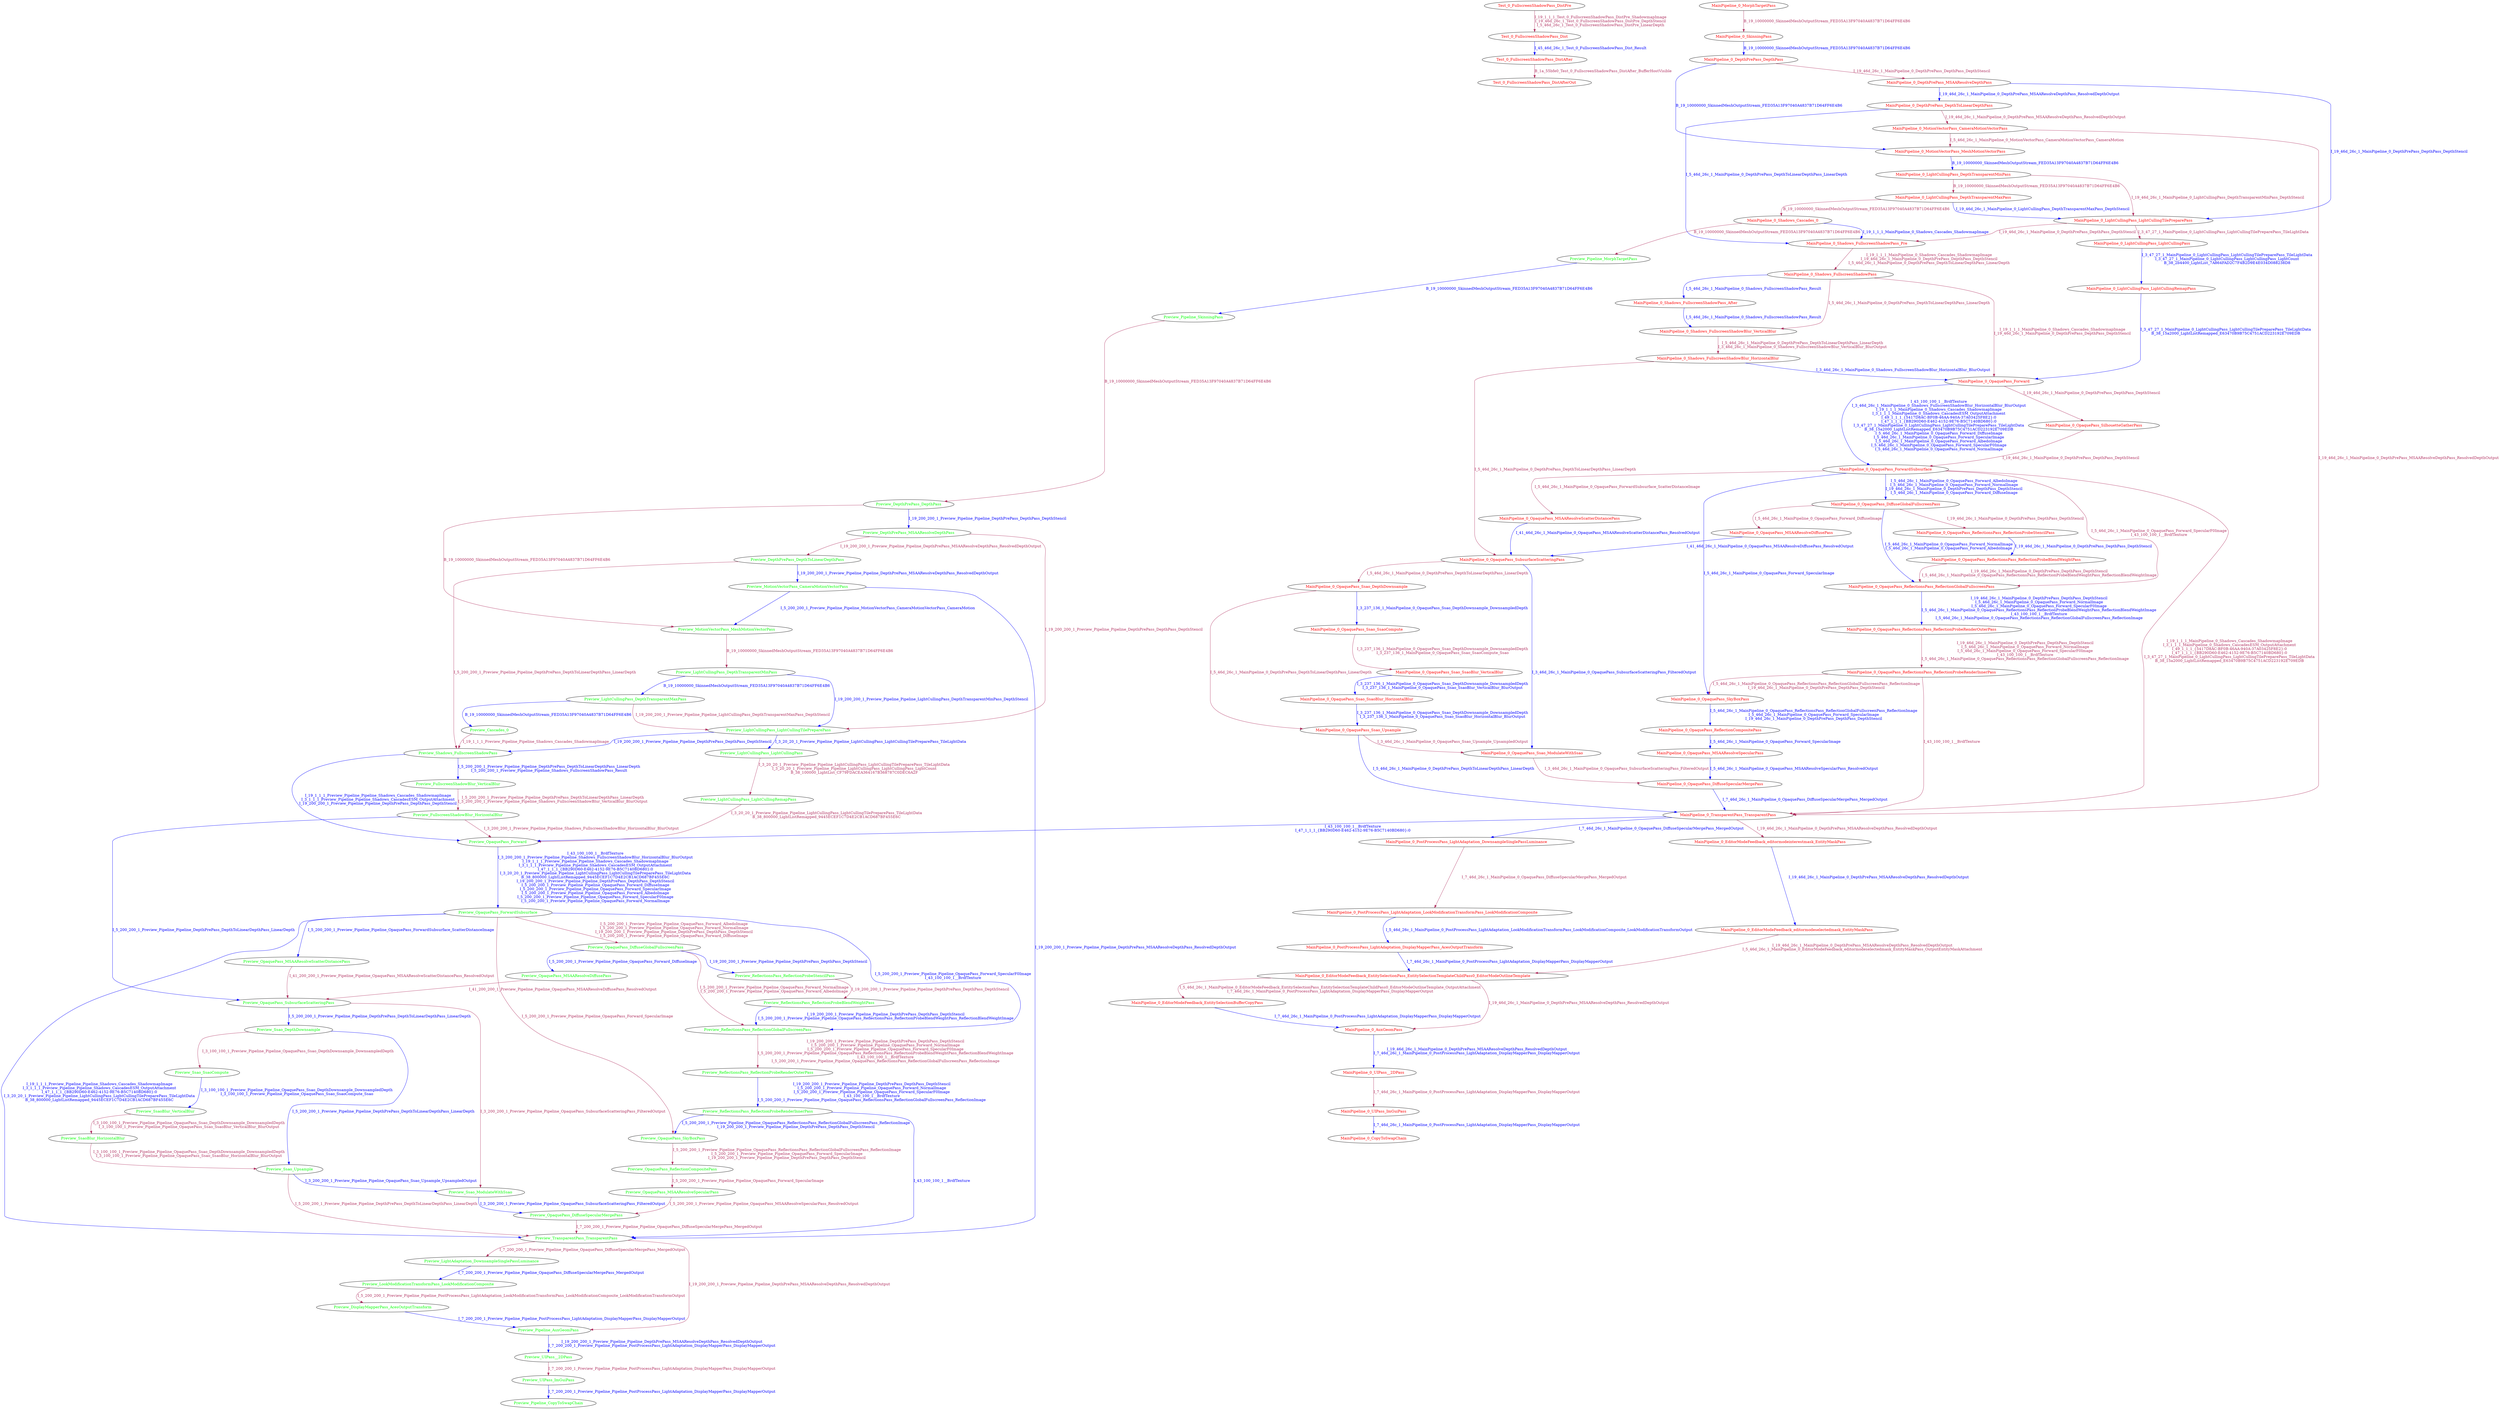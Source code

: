 digraph { Test_0_FullscreenShadowPass_DistAfterOut [fontcolor=red]
 Test_0_FullscreenShadowPass_DistAfter [fontcolor=red]
 Test_0_FullscreenShadowPass_Dist [fontcolor=red]
 Test_0_FullscreenShadowPass_DistPre [fontcolor=red]
 Preview_Pipeline_CopyToSwapChain [fontcolor=green]
 Preview_UIPass_ImGuiPass [fontcolor=green]
 Preview_UIPass__2DPass [fontcolor=green]
 Preview_Pipeline_AuxGeomPass [fontcolor=green]
 Preview_DisplayMapperPass_AcesOutputTransform [fontcolor=green]
 Preview_LookModificationTransformPass_LookModificationComposite [fontcolor=green]
 Preview_LightAdaptation_DownsampleSinglePassLuminance [fontcolor=green]
 Preview_TransparentPass_TransparentPass [fontcolor=green]
 Preview_OpaquePass_DiffuseSpecularMergePass [fontcolor=green]
 Preview_Ssao_ModulateWithSsao [fontcolor=green]
 Preview_Ssao_Upsample [fontcolor=green]
 Preview_SsaoBlur_HorizontalBlur [fontcolor=green]
 Preview_SsaoBlur_VerticalBlur [fontcolor=green]
 Preview_Ssao_SsaoCompute [fontcolor=green]
 Preview_Ssao_DepthDownsample [fontcolor=green]
 Preview_OpaquePass_SubsurfaceScatteringPass [fontcolor=green]
 Preview_OpaquePass_MSAAResolveScatterDistancePass [fontcolor=green]
 Preview_OpaquePass_MSAAResolveSpecularPass [fontcolor=green]
 Preview_OpaquePass_MSAAResolveDiffusePass [fontcolor=green]
 Preview_OpaquePass_ReflectionCompositePass [fontcolor=green]
 Preview_OpaquePass_SkyBoxPass [fontcolor=green]
 Preview_ReflectionsPass_ReflectionProbeRenderInnerPass [fontcolor=green]
 Preview_ReflectionsPass_ReflectionProbeRenderOuterPass [fontcolor=green]
 Preview_ReflectionsPass_ReflectionGlobalFullscreenPass [fontcolor=green]
 Preview_ReflectionsPass_ReflectionProbeBlendWeightPass [fontcolor=green]
 Preview_ReflectionsPass_ReflectionProbeStencilPass [fontcolor=green]
 Preview_OpaquePass_DiffuseGlobalFullscreenPass [fontcolor=green]
 Preview_OpaquePass_ForwardSubsurface [fontcolor=green]
 Preview_OpaquePass_Forward [fontcolor=green]
 Preview_FullscreenShadowBlur_HorizontalBlur [fontcolor=green]
 Preview_FullscreenShadowBlur_VerticalBlur [fontcolor=green]
 Preview_Shadows_FullscreenShadowPass [fontcolor=green]
 Preview_Cascades_0 [fontcolor=green]
 Preview_LightCullingPass_LightCullingRemapPass [fontcolor=green]
 Preview_LightCullingPass_LightCullingPass [fontcolor=green]
 Preview_LightCullingPass_LightCullingTilePreparePass [fontcolor=green]
 Preview_LightCullingPass_DepthTransparentMaxPass [fontcolor=green]
 Preview_LightCullingPass_DepthTransparentMinPass [fontcolor=green]
 Preview_MotionVectorPass_MeshMotionVectorPass [fontcolor=green]
 Preview_MotionVectorPass_CameraMotionVectorPass [fontcolor=green]
 Preview_DepthPrePass_DepthToLinearDepthPass [fontcolor=green]
 Preview_DepthPrePass_MSAAResolveDepthPass [fontcolor=green]
 Preview_DepthPrePass_DepthPass [fontcolor=green]
 Preview_Pipeline_SkinningPass [fontcolor=green]
 Preview_Pipeline_MorphTargetPass [fontcolor=green]
 MainPipeline_0_CopyToSwapChain [fontcolor=red]
 MainPipeline_0_UIPass_ImGuiPass [fontcolor=red]
 MainPipeline_0_UIPass__2DPass [fontcolor=red]
 MainPipeline_0_AuxGeomPass [fontcolor=red]
 MainPipeline_0_EditorModeFeedback_EntitySelectionBufferCopyPass [fontcolor=red]
 MainPipeline_0_EditorModeFeedback_EntitySelectionPass_EntitySelectionTemplateChildPass0_EditorModeOutlineTemplate [fontcolor=red]
 MainPipeline_0_EditorModeFeedback_editormodeselectedmask_EntityMaskPass [fontcolor=red]
 MainPipeline_0_EditorModeFeedback_editormodeinterestmask_EntityMaskPass [fontcolor=red]
 MainPipeline_0_PostProcessPass_LightAdaptation_DisplayMapperPass_AcesOutputTransform [fontcolor=red]
 MainPipeline_0_PostProcessPass_LightAdaptation_LookModificationTransformPass_LookModificationComposite [fontcolor=red]
 MainPipeline_0_PostProcessPass_LightAdaptation_DownsampleSinglePassLuminance [fontcolor=red]
 MainPipeline_0_TransparentPass_TransparentPass [fontcolor=red]
 MainPipeline_0_OpaquePass_DiffuseSpecularMergePass [fontcolor=red]
 MainPipeline_0_OpaquePass_Ssao_ModulateWithSsao [fontcolor=red]
 MainPipeline_0_OpaquePass_Ssao_Upsample [fontcolor=red]
 MainPipeline_0_OpaquePass_Ssao_SsaoBlur_HorizontalBlur [fontcolor=red]
 MainPipeline_0_OpaquePass_Ssao_SsaoBlur_VerticalBlur [fontcolor=red]
 MainPipeline_0_OpaquePass_Ssao_SsaoCompute [fontcolor=red]
 MainPipeline_0_OpaquePass_Ssao_DepthDownsample [fontcolor=red]
 MainPipeline_0_OpaquePass_SubsurfaceScatteringPass [fontcolor=red]
 MainPipeline_0_OpaquePass_MSAAResolveScatterDistancePass [fontcolor=red]
 MainPipeline_0_OpaquePass_MSAAResolveSpecularPass [fontcolor=red]
 MainPipeline_0_OpaquePass_MSAAResolveDiffusePass [fontcolor=red]
 MainPipeline_0_OpaquePass_ReflectionCompositePass [fontcolor=red]
 MainPipeline_0_OpaquePass_SkyBoxPass [fontcolor=red]
 MainPipeline_0_OpaquePass_ReflectionsPass_ReflectionProbeRenderInnerPass [fontcolor=red]
 MainPipeline_0_OpaquePass_ReflectionsPass_ReflectionProbeRenderOuterPass [fontcolor=red]
 MainPipeline_0_OpaquePass_ReflectionsPass_ReflectionGlobalFullscreenPass [fontcolor=red]
 MainPipeline_0_OpaquePass_ReflectionsPass_ReflectionProbeBlendWeightPass [fontcolor=red]
 MainPipeline_0_OpaquePass_ReflectionsPass_ReflectionProbeStencilPass [fontcolor=red]
 MainPipeline_0_OpaquePass_DiffuseGlobalFullscreenPass [fontcolor=red]
 MainPipeline_0_OpaquePass_ForwardSubsurface [fontcolor=red]
 MainPipeline_0_OpaquePass_SilhouetteGatherPass [fontcolor=red]
 MainPipeline_0_OpaquePass_Forward [fontcolor=red]
 MainPipeline_0_Shadows_FullscreenShadowBlur_HorizontalBlur [fontcolor=red]
 MainPipeline_0_Shadows_FullscreenShadowBlur_VerticalBlur [fontcolor=red]
 MainPipeline_0_Shadows_FullscreenShadowPass_After [fontcolor=red]
 MainPipeline_0_Shadows_FullscreenShadowPass [fontcolor=red]
 MainPipeline_0_Shadows_FullscreenShadowPass_Pre [fontcolor=red]
 MainPipeline_0_Shadows_Cascades_0 [fontcolor=red]
 MainPipeline_0_LightCullingPass_LightCullingRemapPass [fontcolor=red]
 MainPipeline_0_LightCullingPass_LightCullingPass [fontcolor=red]
 MainPipeline_0_LightCullingPass_LightCullingTilePreparePass [fontcolor=red]
 MainPipeline_0_LightCullingPass_DepthTransparentMaxPass [fontcolor=red]
 MainPipeline_0_LightCullingPass_DepthTransparentMinPass [fontcolor=red]
 MainPipeline_0_MotionVectorPass_MeshMotionVectorPass [fontcolor=red]
 MainPipeline_0_MotionVectorPass_CameraMotionVectorPass [fontcolor=red]
 MainPipeline_0_DepthPrePass_DepthToLinearDepthPass [fontcolor=red]
 MainPipeline_0_DepthPrePass_MSAAResolveDepthPass [fontcolor=red]
 MainPipeline_0_DepthPrePass_DepthPass [fontcolor=red]
 MainPipeline_0_SkinningPass [fontcolor=red]
 MainPipeline_0_MorphTargetPass [fontcolor=red]
 MainPipeline_0_MorphTargetPass -> MainPipeline_0_SkinningPass  [label="B_19_10000000_SkinnedMeshOutputStream_FED35A13F97040A4837B71D64FF6E4B6"] [color=maroon] [fontcolor=maroon]
 MainPipeline_0_SkinningPass -> MainPipeline_0_DepthPrePass_DepthPass  [label="B_19_10000000_SkinnedMeshOutputStream_FED35A13F97040A4837B71D64FF6E4B6"] [color=blue] [fontcolor=blue]
 MainPipeline_0_DepthPrePass_DepthPass -> MainPipeline_0_DepthPrePass_MSAAResolveDepthPass  [label="I_19_46d_26c_1_MainPipeline_0_DepthPrePass_DepthPass_DepthStencil"] [color=maroon] [fontcolor=maroon]
 MainPipeline_0_DepthPrePass_MSAAResolveDepthPass -> MainPipeline_0_DepthPrePass_DepthToLinearDepthPass  [label="I_19_46d_26c_1_MainPipeline_0_DepthPrePass_MSAAResolveDepthPass_ResolvedDepthOutput"] [color=blue] [fontcolor=blue]
 MainPipeline_0_DepthPrePass_DepthToLinearDepthPass -> MainPipeline_0_MotionVectorPass_CameraMotionVectorPass  [label="I_19_46d_26c_1_MainPipeline_0_DepthPrePass_MSAAResolveDepthPass_ResolvedDepthOutput"] [color=maroon] [fontcolor=maroon]
 MainPipeline_0_DepthPrePass_DepthPass -> MainPipeline_0_MotionVectorPass_MeshMotionVectorPass  [label="B_19_10000000_SkinnedMeshOutputStream_FED35A13F97040A4837B71D64FF6E4B6"] [color=blue] [fontcolor=blue]
 MainPipeline_0_MotionVectorPass_CameraMotionVectorPass -> MainPipeline_0_MotionVectorPass_MeshMotionVectorPass  [label="I_5_46d_26c_1_MainPipeline_0_MotionVectorPass_CameraMotionVectorPass_CameraMotion"] [color=maroon] [fontcolor=maroon]
 MainPipeline_0_MotionVectorPass_MeshMotionVectorPass -> MainPipeline_0_LightCullingPass_DepthTransparentMinPass  [label="B_19_10000000_SkinnedMeshOutputStream_FED35A13F97040A4837B71D64FF6E4B6"] [color=blue] [fontcolor=blue]
 MainPipeline_0_LightCullingPass_DepthTransparentMinPass -> MainPipeline_0_LightCullingPass_DepthTransparentMaxPass  [label="B_19_10000000_SkinnedMeshOutputStream_FED35A13F97040A4837B71D64FF6E4B6"] [color=maroon] [fontcolor=maroon]
 MainPipeline_0_DepthPrePass_MSAAResolveDepthPass -> MainPipeline_0_LightCullingPass_LightCullingTilePreparePass  [label="I_19_46d_26c_1_MainPipeline_0_DepthPrePass_DepthPass_DepthStencil"] [color=blue] [fontcolor=blue]
 MainPipeline_0_LightCullingPass_DepthTransparentMinPass -> MainPipeline_0_LightCullingPass_LightCullingTilePreparePass  [label="I_19_46d_26c_1_MainPipeline_0_LightCullingPass_DepthTransparentMinPass_DepthStencil"] [color=maroon] [fontcolor=maroon]
 MainPipeline_0_LightCullingPass_DepthTransparentMaxPass -> MainPipeline_0_LightCullingPass_LightCullingTilePreparePass  [label="I_19_46d_26c_1_MainPipeline_0_LightCullingPass_DepthTransparentMaxPass_DepthStencil"] [color=blue] [fontcolor=blue]
 MainPipeline_0_LightCullingPass_LightCullingTilePreparePass -> MainPipeline_0_LightCullingPass_LightCullingPass  [label="I_3_47_27_1_MainPipeline_0_LightCullingPass_LightCullingTilePreparePass_TileLightData"] [color=maroon] [fontcolor=maroon]
 MainPipeline_0_LightCullingPass_LightCullingPass -> MainPipeline_0_LightCullingPass_LightCullingRemapPass  [label="I_3_47_27_1_MainPipeline_0_LightCullingPass_LightCullingTilePreparePass_TileLightData\nI_3_47_27_1_MainPipeline_0_LightCullingPass_LightCullingPass_LightCount\nB_38_2b4400_LightList_7A864FAD2C7F4B2D9E4E034D088238D8"] [color=blue] [fontcolor=blue]
 MainPipeline_0_LightCullingPass_DepthTransparentMaxPass -> MainPipeline_0_Shadows_Cascades_0  [label="B_19_10000000_SkinnedMeshOutputStream_FED35A13F97040A4837B71D64FF6E4B6"] [color=maroon] [fontcolor=maroon]
 MainPipeline_0_Shadows_Cascades_0 -> MainPipeline_0_Shadows_FullscreenShadowPass_Pre  [label="I_19_1_1_1_MainPipeline_0_Shadows_Cascades_ShadowmapImage"] [color=blue] [fontcolor=blue]
 MainPipeline_0_LightCullingPass_LightCullingTilePreparePass -> MainPipeline_0_Shadows_FullscreenShadowPass_Pre  [label="I_19_46d_26c_1_MainPipeline_0_DepthPrePass_DepthPass_DepthStencil"] [color=maroon] [fontcolor=maroon]
 MainPipeline_0_DepthPrePass_DepthToLinearDepthPass -> MainPipeline_0_Shadows_FullscreenShadowPass_Pre  [label="I_5_46d_26c_1_MainPipeline_0_DepthPrePass_DepthToLinearDepthPass_LinearDepth"] [color=blue] [fontcolor=blue]
 MainPipeline_0_Shadows_FullscreenShadowPass_Pre -> MainPipeline_0_Shadows_FullscreenShadowPass  [label="I_19_1_1_1_MainPipeline_0_Shadows_Cascades_ShadowmapImage\nI_19_46d_26c_1_MainPipeline_0_DepthPrePass_DepthPass_DepthStencil\nI_5_46d_26c_1_MainPipeline_0_DepthPrePass_DepthToLinearDepthPass_LinearDepth"] [color=maroon] [fontcolor=maroon]
 MainPipeline_0_Shadows_FullscreenShadowPass -> MainPipeline_0_Shadows_FullscreenShadowPass_After  [label="I_5_46d_26c_1_MainPipeline_0_Shadows_FullscreenShadowPass_Result"] [color=blue] [fontcolor=blue]
 MainPipeline_0_Shadows_FullscreenShadowPass -> MainPipeline_0_Shadows_FullscreenShadowBlur_VerticalBlur  [label="I_5_46d_26c_1_MainPipeline_0_DepthPrePass_DepthToLinearDepthPass_LinearDepth"] [color=maroon] [fontcolor=maroon]
 MainPipeline_0_Shadows_FullscreenShadowPass_After -> MainPipeline_0_Shadows_FullscreenShadowBlur_VerticalBlur  [label="I_5_46d_26c_1_MainPipeline_0_Shadows_FullscreenShadowPass_Result"] [color=blue] [fontcolor=blue]
 MainPipeline_0_Shadows_FullscreenShadowBlur_VerticalBlur -> MainPipeline_0_Shadows_FullscreenShadowBlur_HorizontalBlur  [label="I_5_46d_26c_1_MainPipeline_0_DepthPrePass_DepthToLinearDepthPass_LinearDepth\nI_3_46d_26c_1_MainPipeline_0_Shadows_FullscreenShadowBlur_VerticalBlur_BlurOutput"] [color=maroon] [fontcolor=maroon]
 MainPipeline_0_Shadows_FullscreenShadowBlur_HorizontalBlur -> MainPipeline_0_OpaquePass_Forward  [label="I_3_46d_26c_1_MainPipeline_0_Shadows_FullscreenShadowBlur_HorizontalBlur_BlurOutput"] [color=blue] [fontcolor=blue]
 MainPipeline_0_Shadows_FullscreenShadowPass -> MainPipeline_0_OpaquePass_Forward  [label="I_19_1_1_1_MainPipeline_0_Shadows_Cascades_ShadowmapImage\nI_19_46d_26c_1_MainPipeline_0_DepthPrePass_DepthPass_DepthStencil"] [color=maroon] [fontcolor=maroon]
 MainPipeline_0_LightCullingPass_LightCullingRemapPass -> MainPipeline_0_OpaquePass_Forward  [label="I_3_47_27_1_MainPipeline_0_LightCullingPass_LightCullingTilePreparePass_TileLightData\nB_38_15a2000_LightListRemapped_E63470B9B75C4751ACD223192E709EDB"] [color=blue] [fontcolor=blue]
 MainPipeline_0_OpaquePass_Forward -> MainPipeline_0_OpaquePass_SilhouetteGatherPass  [label="I_19_46d_26c_1_MainPipeline_0_DepthPrePass_DepthPass_DepthStencil"] [color=maroon] [fontcolor=maroon]
 MainPipeline_0_OpaquePass_Forward -> MainPipeline_0_OpaquePass_ForwardSubsurface  [label="I_43_100_100_1__BrdfTexture\nI_3_46d_26c_1_MainPipeline_0_Shadows_FullscreenShadowBlur_HorizontalBlur_BlurOutput\nI_19_1_1_1_MainPipeline_0_Shadows_Cascades_ShadowmapImage\nI_3_1_1_1_MainPipeline_0_Shadows_CascadesESM_OutputAttachment\nI_49_1_1_1_{5417D8AC-BF0B-46AA-940A-37A03425F8E2}:0\nI_47_1_1_1_{BB290D60-E462-4152-9E76-B5C7140BD680}:0\nI_3_47_27_1_MainPipeline_0_LightCullingPass_LightCullingTilePreparePass_TileLightData\nB_38_15a2000_LightListRemapped_E63470B9B75C4751ACD223192E709EDB\nI_5_46d_26c_1_MainPipeline_0_OpaquePass_Forward_DiffuseImage\nI_5_46d_26c_1_MainPipeline_0_OpaquePass_Forward_SpecularImage\nI_5_46d_26c_1_MainPipeline_0_OpaquePass_Forward_AlbedoImage\nI_5_46d_26c_1_MainPipeline_0_OpaquePass_Forward_SpecularF0Image\nI_5_46d_26c_1_MainPipeline_0_OpaquePass_Forward_NormalImage"] [color=blue] [fontcolor=blue]
 MainPipeline_0_OpaquePass_SilhouetteGatherPass -> MainPipeline_0_OpaquePass_ForwardSubsurface  [label="I_19_46d_26c_1_MainPipeline_0_DepthPrePass_DepthPass_DepthStencil"] [color=maroon] [fontcolor=maroon]
 MainPipeline_0_OpaquePass_ForwardSubsurface -> MainPipeline_0_OpaquePass_DiffuseGlobalFullscreenPass  [label="I_5_46d_26c_1_MainPipeline_0_OpaquePass_Forward_AlbedoImage\nI_5_46d_26c_1_MainPipeline_0_OpaquePass_Forward_NormalImage\nI_19_46d_26c_1_MainPipeline_0_DepthPrePass_DepthPass_DepthStencil\nI_5_46d_26c_1_MainPipeline_0_OpaquePass_Forward_DiffuseImage"] [color=blue] [fontcolor=blue]
 MainPipeline_0_OpaquePass_DiffuseGlobalFullscreenPass -> MainPipeline_0_OpaquePass_ReflectionsPass_ReflectionProbeStencilPass  [label="I_19_46d_26c_1_MainPipeline_0_DepthPrePass_DepthPass_DepthStencil"] [color=maroon] [fontcolor=maroon]
 MainPipeline_0_OpaquePass_ReflectionsPass_ReflectionProbeStencilPass -> MainPipeline_0_OpaquePass_ReflectionsPass_ReflectionProbeBlendWeightPass  [label="I_19_46d_26c_1_MainPipeline_0_DepthPrePass_DepthPass_DepthStencil"] [color=blue] [fontcolor=blue]
 MainPipeline_0_OpaquePass_ReflectionsPass_ReflectionProbeBlendWeightPass -> MainPipeline_0_OpaquePass_ReflectionsPass_ReflectionGlobalFullscreenPass  [label="I_19_46d_26c_1_MainPipeline_0_DepthPrePass_DepthPass_DepthStencil\nI_5_46d_26c_1_MainPipeline_0_OpaquePass_ReflectionsPass_ReflectionProbeBlendWeightPass_ReflectionBlendWeightImage"] [color=maroon] [fontcolor=maroon]
 MainPipeline_0_OpaquePass_DiffuseGlobalFullscreenPass -> MainPipeline_0_OpaquePass_ReflectionsPass_ReflectionGlobalFullscreenPass  [label="I_5_46d_26c_1_MainPipeline_0_OpaquePass_Forward_NormalImage\nI_5_46d_26c_1_MainPipeline_0_OpaquePass_Forward_AlbedoImage"] [color=blue] [fontcolor=blue]
 MainPipeline_0_OpaquePass_ForwardSubsurface -> MainPipeline_0_OpaquePass_ReflectionsPass_ReflectionGlobalFullscreenPass  [label="I_5_46d_26c_1_MainPipeline_0_OpaquePass_Forward_SpecularF0Image\nI_43_100_100_1__BrdfTexture"] [color=maroon] [fontcolor=maroon]
 MainPipeline_0_OpaquePass_ReflectionsPass_ReflectionGlobalFullscreenPass -> MainPipeline_0_OpaquePass_ReflectionsPass_ReflectionProbeRenderOuterPass  [label="I_19_46d_26c_1_MainPipeline_0_DepthPrePass_DepthPass_DepthStencil\nI_5_46d_26c_1_MainPipeline_0_OpaquePass_Forward_NormalImage\nI_5_46d_26c_1_MainPipeline_0_OpaquePass_Forward_SpecularF0Image\nI_5_46d_26c_1_MainPipeline_0_OpaquePass_ReflectionsPass_ReflectionProbeBlendWeightPass_ReflectionBlendWeightImage\nI_43_100_100_1__BrdfTexture\nI_5_46d_26c_1_MainPipeline_0_OpaquePass_ReflectionsPass_ReflectionGlobalFullscreenPass_ReflectionImage"] [color=blue] [fontcolor=blue]
 MainPipeline_0_OpaquePass_ReflectionsPass_ReflectionProbeRenderOuterPass -> MainPipeline_0_OpaquePass_ReflectionsPass_ReflectionProbeRenderInnerPass  [label="I_19_46d_26c_1_MainPipeline_0_DepthPrePass_DepthPass_DepthStencil\nI_5_46d_26c_1_MainPipeline_0_OpaquePass_Forward_NormalImage\nI_5_46d_26c_1_MainPipeline_0_OpaquePass_Forward_SpecularF0Image\nI_43_100_100_1__BrdfTexture\nI_5_46d_26c_1_MainPipeline_0_OpaquePass_ReflectionsPass_ReflectionGlobalFullscreenPass_ReflectionImage"] [color=maroon] [fontcolor=maroon]
 MainPipeline_0_OpaquePass_ForwardSubsurface -> MainPipeline_0_OpaquePass_SkyBoxPass  [label="I_5_46d_26c_1_MainPipeline_0_OpaquePass_Forward_SpecularImage"] [color=blue] [fontcolor=blue]
 MainPipeline_0_OpaquePass_ReflectionsPass_ReflectionProbeRenderInnerPass -> MainPipeline_0_OpaquePass_SkyBoxPass  [label="I_5_46d_26c_1_MainPipeline_0_OpaquePass_ReflectionsPass_ReflectionGlobalFullscreenPass_ReflectionImage\nI_19_46d_26c_1_MainPipeline_0_DepthPrePass_DepthPass_DepthStencil"] [color=maroon] [fontcolor=maroon]
 MainPipeline_0_OpaquePass_SkyBoxPass -> MainPipeline_0_OpaquePass_ReflectionCompositePass  [label="I_5_46d_26c_1_MainPipeline_0_OpaquePass_ReflectionsPass_ReflectionGlobalFullscreenPass_ReflectionImage\nI_5_46d_26c_1_MainPipeline_0_OpaquePass_Forward_SpecularImage\nI_19_46d_26c_1_MainPipeline_0_DepthPrePass_DepthPass_DepthStencil"] [color=blue] [fontcolor=blue]
 MainPipeline_0_OpaquePass_DiffuseGlobalFullscreenPass -> MainPipeline_0_OpaquePass_MSAAResolveDiffusePass  [label="I_5_46d_26c_1_MainPipeline_0_OpaquePass_Forward_DiffuseImage"] [color=maroon] [fontcolor=maroon]
 MainPipeline_0_OpaquePass_ReflectionCompositePass -> MainPipeline_0_OpaquePass_MSAAResolveSpecularPass  [label="I_5_46d_26c_1_MainPipeline_0_OpaquePass_Forward_SpecularImage"] [color=blue] [fontcolor=blue]
 MainPipeline_0_OpaquePass_ForwardSubsurface -> MainPipeline_0_OpaquePass_MSAAResolveScatterDistancePass  [label="I_5_46d_26c_1_MainPipeline_0_OpaquePass_ForwardSubsurface_ScatterDistanceImage"] [color=maroon] [fontcolor=maroon]
 MainPipeline_0_OpaquePass_MSAAResolveDiffusePass -> MainPipeline_0_OpaquePass_SubsurfaceScatteringPass  [label="I_41_46d_26c_1_MainPipeline_0_OpaquePass_MSAAResolveDiffusePass_ResolvedOutput"] [color=blue] [fontcolor=blue]
 MainPipeline_0_Shadows_FullscreenShadowBlur_HorizontalBlur -> MainPipeline_0_OpaquePass_SubsurfaceScatteringPass  [label="I_5_46d_26c_1_MainPipeline_0_DepthPrePass_DepthToLinearDepthPass_LinearDepth"] [color=maroon] [fontcolor=maroon]
 MainPipeline_0_OpaquePass_MSAAResolveScatterDistancePass -> MainPipeline_0_OpaquePass_SubsurfaceScatteringPass  [label="I_41_46d_26c_1_MainPipeline_0_OpaquePass_MSAAResolveScatterDistancePass_ResolvedOutput"] [color=blue] [fontcolor=blue]
 MainPipeline_0_OpaquePass_SubsurfaceScatteringPass -> MainPipeline_0_OpaquePass_Ssao_DepthDownsample  [label="I_5_46d_26c_1_MainPipeline_0_DepthPrePass_DepthToLinearDepthPass_LinearDepth"] [color=maroon] [fontcolor=maroon]
 MainPipeline_0_OpaquePass_Ssao_DepthDownsample -> MainPipeline_0_OpaquePass_Ssao_SsaoCompute  [label="I_3_237_136_1_MainPipeline_0_OpaquePass_Ssao_DepthDownsample_DownsampledDepth"] [color=blue] [fontcolor=blue]
 MainPipeline_0_OpaquePass_Ssao_SsaoCompute -> MainPipeline_0_OpaquePass_Ssao_SsaoBlur_VerticalBlur  [label="I_3_237_136_1_MainPipeline_0_OpaquePass_Ssao_DepthDownsample_DownsampledDepth\nI_3_237_136_1_MainPipeline_0_OpaquePass_Ssao_SsaoCompute_Ssao"] [color=maroon] [fontcolor=maroon]
 MainPipeline_0_OpaquePass_Ssao_SsaoBlur_VerticalBlur -> MainPipeline_0_OpaquePass_Ssao_SsaoBlur_HorizontalBlur  [label="I_3_237_136_1_MainPipeline_0_OpaquePass_Ssao_DepthDownsample_DownsampledDepth\nI_3_237_136_1_MainPipeline_0_OpaquePass_Ssao_SsaoBlur_VerticalBlur_BlurOutput"] [color=blue] [fontcolor=blue]
 MainPipeline_0_OpaquePass_Ssao_DepthDownsample -> MainPipeline_0_OpaquePass_Ssao_Upsample  [label="I_5_46d_26c_1_MainPipeline_0_DepthPrePass_DepthToLinearDepthPass_LinearDepth"] [color=maroon] [fontcolor=maroon]
 MainPipeline_0_OpaquePass_Ssao_SsaoBlur_HorizontalBlur -> MainPipeline_0_OpaquePass_Ssao_Upsample  [label="I_3_237_136_1_MainPipeline_0_OpaquePass_Ssao_DepthDownsample_DownsampledDepth\nI_3_237_136_1_MainPipeline_0_OpaquePass_Ssao_SsaoBlur_HorizontalBlur_BlurOutput"] [color=blue] [fontcolor=blue]
 MainPipeline_0_OpaquePass_Ssao_Upsample -> MainPipeline_0_OpaquePass_Ssao_ModulateWithSsao  [label="I_3_46d_26c_1_MainPipeline_0_OpaquePass_Ssao_Upsample_UpsampledOutput"] [color=maroon] [fontcolor=maroon]
 MainPipeline_0_OpaquePass_SubsurfaceScatteringPass -> MainPipeline_0_OpaquePass_Ssao_ModulateWithSsao  [label="I_3_46d_26c_1_MainPipeline_0_OpaquePass_SubsurfaceScatteringPass_FilteredOutput"] [color=blue] [fontcolor=blue]
 MainPipeline_0_OpaquePass_Ssao_ModulateWithSsao -> MainPipeline_0_OpaquePass_DiffuseSpecularMergePass  [label="I_3_46d_26c_1_MainPipeline_0_OpaquePass_SubsurfaceScatteringPass_FilteredOutput"] [color=maroon] [fontcolor=maroon]
 MainPipeline_0_OpaquePass_MSAAResolveSpecularPass -> MainPipeline_0_OpaquePass_DiffuseSpecularMergePass  [label="I_5_46d_26c_1_MainPipeline_0_OpaquePass_MSAAResolveSpecularPass_ResolvedOutput"] [color=blue] [fontcolor=blue]
 MainPipeline_0_OpaquePass_ReflectionsPass_ReflectionProbeRenderInnerPass -> MainPipeline_0_TransparentPass_TransparentPass  [label="I_43_100_100_1__BrdfTexture"] [color=maroon] [fontcolor=maroon]
 MainPipeline_0_OpaquePass_DiffuseSpecularMergePass -> MainPipeline_0_TransparentPass_TransparentPass  [label="I_7_46d_26c_1_MainPipeline_0_OpaquePass_DiffuseSpecularMergePass_MergedOutput"] [color=blue] [fontcolor=blue]
 MainPipeline_0_OpaquePass_ForwardSubsurface -> MainPipeline_0_TransparentPass_TransparentPass  [label="I_19_1_1_1_MainPipeline_0_Shadows_Cascades_ShadowmapImage\nI_3_1_1_1_MainPipeline_0_Shadows_CascadesESM_OutputAttachment\nI_49_1_1_1_{5417D8AC-BF0B-46AA-940A-37A03425F8E2}:0\nI_47_1_1_1_{BB290D60-E462-4152-9E76-B5C7140BD680}:0\nI_3_47_27_1_MainPipeline_0_LightCullingPass_LightCullingTilePreparePass_TileLightData\nB_38_15a2000_LightListRemapped_E63470B9B75C4751ACD223192E709EDB"] [color=maroon] [fontcolor=maroon]
 MainPipeline_0_OpaquePass_Ssao_Upsample -> MainPipeline_0_TransparentPass_TransparentPass  [label="I_5_46d_26c_1_MainPipeline_0_DepthPrePass_DepthToLinearDepthPass_LinearDepth"] [color=blue] [fontcolor=blue]
 MainPipeline_0_MotionVectorPass_CameraMotionVectorPass -> MainPipeline_0_TransparentPass_TransparentPass  [label="I_19_46d_26c_1_MainPipeline_0_DepthPrePass_MSAAResolveDepthPass_ResolvedDepthOutput"] [color=maroon] [fontcolor=maroon]
 MainPipeline_0_TransparentPass_TransparentPass -> MainPipeline_0_PostProcessPass_LightAdaptation_DownsampleSinglePassLuminance  [label="I_7_46d_26c_1_MainPipeline_0_OpaquePass_DiffuseSpecularMergePass_MergedOutput"] [color=blue] [fontcolor=blue]
 MainPipeline_0_PostProcessPass_LightAdaptation_DownsampleSinglePassLuminance -> MainPipeline_0_PostProcessPass_LightAdaptation_LookModificationTransformPass_LookModificationComposite  [label="I_7_46d_26c_1_MainPipeline_0_OpaquePass_DiffuseSpecularMergePass_MergedOutput"] [color=maroon] [fontcolor=maroon]
 MainPipeline_0_PostProcessPass_LightAdaptation_LookModificationTransformPass_LookModificationComposite -> MainPipeline_0_PostProcessPass_LightAdaptation_DisplayMapperPass_AcesOutputTransform  [label="I_5_46d_26c_1_MainPipeline_0_PostProcessPass_LightAdaptation_LookModificationTransformPass_LookModificationComposite_LookModificationTransformOutput"] [color=blue] [fontcolor=blue]
 MainPipeline_0_TransparentPass_TransparentPass -> MainPipeline_0_EditorModeFeedback_editormodeinterestmask_EntityMaskPass  [label="I_19_46d_26c_1_MainPipeline_0_DepthPrePass_MSAAResolveDepthPass_ResolvedDepthOutput"] [color=maroon] [fontcolor=maroon]
 MainPipeline_0_EditorModeFeedback_editormodeinterestmask_EntityMaskPass -> MainPipeline_0_EditorModeFeedback_editormodeselectedmask_EntityMaskPass  [label="I_19_46d_26c_1_MainPipeline_0_DepthPrePass_MSAAResolveDepthPass_ResolvedDepthOutput"] [color=blue] [fontcolor=blue]
 MainPipeline_0_EditorModeFeedback_editormodeselectedmask_EntityMaskPass -> MainPipeline_0_EditorModeFeedback_EntitySelectionPass_EntitySelectionTemplateChildPass0_EditorModeOutlineTemplate  [label="I_19_46d_26c_1_MainPipeline_0_DepthPrePass_MSAAResolveDepthPass_ResolvedDepthOutput\nI_5_46d_26c_1_MainPipeline_0_EditorModeFeedback_editormodeselectedmask_EntityMaskPass_OutputEntityMaskAttachment"] [color=maroon] [fontcolor=maroon]
 MainPipeline_0_PostProcessPass_LightAdaptation_DisplayMapperPass_AcesOutputTransform -> MainPipeline_0_EditorModeFeedback_EntitySelectionPass_EntitySelectionTemplateChildPass0_EditorModeOutlineTemplate  [label="I_7_46d_26c_1_MainPipeline_0_PostProcessPass_LightAdaptation_DisplayMapperPass_DisplayMapperOutput"] [color=blue] [fontcolor=blue]
 MainPipeline_0_EditorModeFeedback_EntitySelectionPass_EntitySelectionTemplateChildPass0_EditorModeOutlineTemplate -> MainPipeline_0_EditorModeFeedback_EntitySelectionBufferCopyPass  [label="I_5_46d_26c_1_MainPipeline_0_EditorModeFeedback_EntitySelectionPass_EntitySelectionTemplateChildPass0_EditorModeOutlineTemplate_OutputAttachment\nI_7_46d_26c_1_MainPipeline_0_PostProcessPass_LightAdaptation_DisplayMapperPass_DisplayMapperOutput"] [color=maroon] [fontcolor=maroon]
 MainPipeline_0_EditorModeFeedback_EntitySelectionBufferCopyPass -> MainPipeline_0_AuxGeomPass  [label="I_7_46d_26c_1_MainPipeline_0_PostProcessPass_LightAdaptation_DisplayMapperPass_DisplayMapperOutput"] [color=blue] [fontcolor=blue]
 MainPipeline_0_EditorModeFeedback_EntitySelectionPass_EntitySelectionTemplateChildPass0_EditorModeOutlineTemplate -> MainPipeline_0_AuxGeomPass  [label="I_19_46d_26c_1_MainPipeline_0_DepthPrePass_MSAAResolveDepthPass_ResolvedDepthOutput"] [color=maroon] [fontcolor=maroon]
 MainPipeline_0_AuxGeomPass -> MainPipeline_0_UIPass__2DPass  [label="I_19_46d_26c_1_MainPipeline_0_DepthPrePass_MSAAResolveDepthPass_ResolvedDepthOutput\nI_7_46d_26c_1_MainPipeline_0_PostProcessPass_LightAdaptation_DisplayMapperPass_DisplayMapperOutput"] [color=blue] [fontcolor=blue]
 MainPipeline_0_UIPass__2DPass -> MainPipeline_0_UIPass_ImGuiPass  [label="I_7_46d_26c_1_MainPipeline_0_PostProcessPass_LightAdaptation_DisplayMapperPass_DisplayMapperOutput"] [color=maroon] [fontcolor=maroon]
 MainPipeline_0_UIPass_ImGuiPass -> MainPipeline_0_CopyToSwapChain  [label="I_7_46d_26c_1_MainPipeline_0_PostProcessPass_LightAdaptation_DisplayMapperPass_DisplayMapperOutput"] [color=blue] [fontcolor=blue]
 MainPipeline_0_Shadows_Cascades_0 -> Preview_Pipeline_MorphTargetPass  [label="B_19_10000000_SkinnedMeshOutputStream_FED35A13F97040A4837B71D64FF6E4B6"] [color=maroon] [fontcolor=maroon]
 Preview_Pipeline_MorphTargetPass -> Preview_Pipeline_SkinningPass  [label="B_19_10000000_SkinnedMeshOutputStream_FED35A13F97040A4837B71D64FF6E4B6"] [color=blue] [fontcolor=blue]
 Preview_Pipeline_SkinningPass -> Preview_DepthPrePass_DepthPass  [label="B_19_10000000_SkinnedMeshOutputStream_FED35A13F97040A4837B71D64FF6E4B6"] [color=maroon] [fontcolor=maroon]
 Preview_DepthPrePass_DepthPass -> Preview_DepthPrePass_MSAAResolveDepthPass  [label="I_19_200_200_1_Preview_Pipeline_Pipeline_DepthPrePass_DepthPass_DepthStencil"] [color=blue] [fontcolor=blue]
 Preview_DepthPrePass_MSAAResolveDepthPass -> Preview_DepthPrePass_DepthToLinearDepthPass  [label="I_19_200_200_1_Preview_Pipeline_Pipeline_DepthPrePass_MSAAResolveDepthPass_ResolvedDepthOutput"] [color=maroon] [fontcolor=maroon]
 Preview_DepthPrePass_DepthToLinearDepthPass -> Preview_MotionVectorPass_CameraMotionVectorPass  [label="I_19_200_200_1_Preview_Pipeline_Pipeline_DepthPrePass_MSAAResolveDepthPass_ResolvedDepthOutput"] [color=blue] [fontcolor=blue]
 Preview_DepthPrePass_DepthPass -> Preview_MotionVectorPass_MeshMotionVectorPass  [label="B_19_10000000_SkinnedMeshOutputStream_FED35A13F97040A4837B71D64FF6E4B6"] [color=maroon] [fontcolor=maroon]
 Preview_MotionVectorPass_CameraMotionVectorPass -> Preview_MotionVectorPass_MeshMotionVectorPass  [label="I_5_200_200_1_Preview_Pipeline_Pipeline_MotionVectorPass_CameraMotionVectorPass_CameraMotion"] [color=blue] [fontcolor=blue]
 Preview_MotionVectorPass_MeshMotionVectorPass -> Preview_LightCullingPass_DepthTransparentMinPass  [label="B_19_10000000_SkinnedMeshOutputStream_FED35A13F97040A4837B71D64FF6E4B6"] [color=maroon] [fontcolor=maroon]
 Preview_LightCullingPass_DepthTransparentMinPass -> Preview_LightCullingPass_DepthTransparentMaxPass  [label="B_19_10000000_SkinnedMeshOutputStream_FED35A13F97040A4837B71D64FF6E4B6"] [color=blue] [fontcolor=blue]
 Preview_DepthPrePass_MSAAResolveDepthPass -> Preview_LightCullingPass_LightCullingTilePreparePass  [label="I_19_200_200_1_Preview_Pipeline_Pipeline_DepthPrePass_DepthPass_DepthStencil"] [color=maroon] [fontcolor=maroon]
 Preview_LightCullingPass_DepthTransparentMinPass -> Preview_LightCullingPass_LightCullingTilePreparePass  [label="I_19_200_200_1_Preview_Pipeline_Pipeline_LightCullingPass_DepthTransparentMinPass_DepthStencil"] [color=blue] [fontcolor=blue]
 Preview_LightCullingPass_DepthTransparentMaxPass -> Preview_LightCullingPass_LightCullingTilePreparePass  [label="I_19_200_200_1_Preview_Pipeline_Pipeline_LightCullingPass_DepthTransparentMaxPass_DepthStencil"] [color=maroon] [fontcolor=maroon]
 Preview_LightCullingPass_LightCullingTilePreparePass -> Preview_LightCullingPass_LightCullingPass  [label="I_3_20_20_1_Preview_Pipeline_Pipeline_LightCullingPass_LightCullingTilePreparePass_TileLightData"] [color=blue] [fontcolor=blue]
 Preview_LightCullingPass_LightCullingPass -> Preview_LightCullingPass_LightCullingRemapPass  [label="I_3_20_20_1_Preview_Pipeline_Pipeline_LightCullingPass_LightCullingTilePreparePass_TileLightData\nI_3_20_20_1_Preview_Pipeline_Pipeline_LightCullingPass_LightCullingPass_LightCount\nB_38_100000_LightList_CF79FDACEA364167B368787C0DEC6A2F"] [color=maroon] [fontcolor=maroon]
 Preview_LightCullingPass_DepthTransparentMaxPass -> Preview_Cascades_0  [label="B_19_10000000_SkinnedMeshOutputStream_FED35A13F97040A4837B71D64FF6E4B6"] [color=blue] [fontcolor=blue]
 Preview_Cascades_0 -> Preview_Shadows_FullscreenShadowPass  [label="I_19_1_1_1_Preview_Pipeline_Pipeline_Shadows_Cascades_ShadowmapImage"] [color=maroon] [fontcolor=maroon]
 Preview_LightCullingPass_LightCullingTilePreparePass -> Preview_Shadows_FullscreenShadowPass  [label="I_19_200_200_1_Preview_Pipeline_Pipeline_DepthPrePass_DepthPass_DepthStencil"] [color=blue] [fontcolor=blue]
 Preview_DepthPrePass_DepthToLinearDepthPass -> Preview_Shadows_FullscreenShadowPass  [label="I_5_200_200_1_Preview_Pipeline_Pipeline_DepthPrePass_DepthToLinearDepthPass_LinearDepth"] [color=maroon] [fontcolor=maroon]
 Preview_Shadows_FullscreenShadowPass -> Preview_FullscreenShadowBlur_VerticalBlur  [label="I_5_200_200_1_Preview_Pipeline_Pipeline_DepthPrePass_DepthToLinearDepthPass_LinearDepth\nI_5_200_200_1_Preview_Pipeline_Pipeline_Shadows_FullscreenShadowPass_Result"] [color=blue] [fontcolor=blue]
 Preview_FullscreenShadowBlur_VerticalBlur -> Preview_FullscreenShadowBlur_HorizontalBlur  [label="I_5_200_200_1_Preview_Pipeline_Pipeline_DepthPrePass_DepthToLinearDepthPass_LinearDepth\nI_3_200_200_1_Preview_Pipeline_Pipeline_Shadows_FullscreenShadowBlur_VerticalBlur_BlurOutput"] [color=maroon] [fontcolor=maroon]
 MainPipeline_0_TransparentPass_TransparentPass -> Preview_OpaquePass_Forward  [label="I_43_100_100_1__BrdfTexture\nI_47_1_1_1_{BB290D60-E462-4152-9E76-B5C7140BD680}:0"] [color=blue] [fontcolor=blue]
 Preview_FullscreenShadowBlur_HorizontalBlur -> Preview_OpaquePass_Forward  [label="I_3_200_200_1_Preview_Pipeline_Pipeline_Shadows_FullscreenShadowBlur_HorizontalBlur_BlurOutput"] [color=maroon] [fontcolor=maroon]
 Preview_Shadows_FullscreenShadowPass -> Preview_OpaquePass_Forward  [label="I_19_1_1_1_Preview_Pipeline_Pipeline_Shadows_Cascades_ShadowmapImage\nI_3_1_1_1_Preview_Pipeline_Pipeline_Shadows_CascadesESM_OutputAttachment\nI_19_200_200_1_Preview_Pipeline_Pipeline_DepthPrePass_DepthPass_DepthStencil"] [color=blue] [fontcolor=blue]
 Preview_LightCullingPass_LightCullingRemapPass -> Preview_OpaquePass_Forward  [label="I_3_20_20_1_Preview_Pipeline_Pipeline_LightCullingPass_LightCullingTilePreparePass_TileLightData\nB_38_800000_LightListRemapped_9445ECEF1C7D4E2CB1ACD687BF455E6C"] [color=maroon] [fontcolor=maroon]
 Preview_OpaquePass_Forward -> Preview_OpaquePass_ForwardSubsurface  [label="I_43_100_100_1__BrdfTexture\nI_3_200_200_1_Preview_Pipeline_Pipeline_Shadows_FullscreenShadowBlur_HorizontalBlur_BlurOutput\nI_19_1_1_1_Preview_Pipeline_Pipeline_Shadows_Cascades_ShadowmapImage\nI_3_1_1_1_Preview_Pipeline_Pipeline_Shadows_CascadesESM_OutputAttachment\nI_47_1_1_1_{BB290D60-E462-4152-9E76-B5C7140BD680}:0\nI_3_20_20_1_Preview_Pipeline_Pipeline_LightCullingPass_LightCullingTilePreparePass_TileLightData\nB_38_800000_LightListRemapped_9445ECEF1C7D4E2CB1ACD687BF455E6C\nI_19_200_200_1_Preview_Pipeline_Pipeline_DepthPrePass_DepthPass_DepthStencil\nI_5_200_200_1_Preview_Pipeline_Pipeline_OpaquePass_Forward_DiffuseImage\nI_5_200_200_1_Preview_Pipeline_Pipeline_OpaquePass_Forward_SpecularImage\nI_5_200_200_1_Preview_Pipeline_Pipeline_OpaquePass_Forward_AlbedoImage\nI_5_200_200_1_Preview_Pipeline_Pipeline_OpaquePass_Forward_SpecularF0Image\nI_5_200_200_1_Preview_Pipeline_Pipeline_OpaquePass_Forward_NormalImage"] [color=blue] [fontcolor=blue]
 Preview_OpaquePass_ForwardSubsurface -> Preview_OpaquePass_DiffuseGlobalFullscreenPass  [label="I_5_200_200_1_Preview_Pipeline_Pipeline_OpaquePass_Forward_AlbedoImage\nI_5_200_200_1_Preview_Pipeline_Pipeline_OpaquePass_Forward_NormalImage\nI_19_200_200_1_Preview_Pipeline_Pipeline_DepthPrePass_DepthPass_DepthStencil\nI_5_200_200_1_Preview_Pipeline_Pipeline_OpaquePass_Forward_DiffuseImage"] [color=maroon] [fontcolor=maroon]
 Preview_OpaquePass_DiffuseGlobalFullscreenPass -> Preview_ReflectionsPass_ReflectionProbeStencilPass  [label="I_19_200_200_1_Preview_Pipeline_Pipeline_DepthPrePass_DepthPass_DepthStencil"] [color=blue] [fontcolor=blue]
 Preview_ReflectionsPass_ReflectionProbeStencilPass -> Preview_ReflectionsPass_ReflectionProbeBlendWeightPass  [label="I_19_200_200_1_Preview_Pipeline_Pipeline_DepthPrePass_DepthPass_DepthStencil"] [color=maroon] [fontcolor=maroon]
 Preview_ReflectionsPass_ReflectionProbeBlendWeightPass -> Preview_ReflectionsPass_ReflectionGlobalFullscreenPass  [label="I_19_200_200_1_Preview_Pipeline_Pipeline_DepthPrePass_DepthPass_DepthStencil\nI_5_200_200_1_Preview_Pipeline_Pipeline_OpaquePass_ReflectionsPass_ReflectionProbeBlendWeightPass_ReflectionBlendWeightImage"] [color=blue] [fontcolor=blue]
 Preview_OpaquePass_DiffuseGlobalFullscreenPass -> Preview_ReflectionsPass_ReflectionGlobalFullscreenPass  [label="I_5_200_200_1_Preview_Pipeline_Pipeline_OpaquePass_Forward_NormalImage\nI_5_200_200_1_Preview_Pipeline_Pipeline_OpaquePass_Forward_AlbedoImage"] [color=maroon] [fontcolor=maroon]
 Preview_OpaquePass_ForwardSubsurface -> Preview_ReflectionsPass_ReflectionGlobalFullscreenPass  [label="I_5_200_200_1_Preview_Pipeline_Pipeline_OpaquePass_Forward_SpecularF0Image\nI_43_100_100_1__BrdfTexture"] [color=blue] [fontcolor=blue]
 Preview_ReflectionsPass_ReflectionGlobalFullscreenPass -> Preview_ReflectionsPass_ReflectionProbeRenderOuterPass  [label="I_19_200_200_1_Preview_Pipeline_Pipeline_DepthPrePass_DepthPass_DepthStencil\nI_5_200_200_1_Preview_Pipeline_Pipeline_OpaquePass_Forward_NormalImage\nI_5_200_200_1_Preview_Pipeline_Pipeline_OpaquePass_Forward_SpecularF0Image\nI_5_200_200_1_Preview_Pipeline_Pipeline_OpaquePass_ReflectionsPass_ReflectionProbeBlendWeightPass_ReflectionBlendWeightImage\nI_43_100_100_1__BrdfTexture\nI_5_200_200_1_Preview_Pipeline_Pipeline_OpaquePass_ReflectionsPass_ReflectionGlobalFullscreenPass_ReflectionImage"] [color=maroon] [fontcolor=maroon]
 Preview_ReflectionsPass_ReflectionProbeRenderOuterPass -> Preview_ReflectionsPass_ReflectionProbeRenderInnerPass  [label="I_19_200_200_1_Preview_Pipeline_Pipeline_DepthPrePass_DepthPass_DepthStencil\nI_5_200_200_1_Preview_Pipeline_Pipeline_OpaquePass_Forward_NormalImage\nI_5_200_200_1_Preview_Pipeline_Pipeline_OpaquePass_Forward_SpecularF0Image\nI_43_100_100_1__BrdfTexture\nI_5_200_200_1_Preview_Pipeline_Pipeline_OpaquePass_ReflectionsPass_ReflectionGlobalFullscreenPass_ReflectionImage"] [color=blue] [fontcolor=blue]
 Preview_OpaquePass_ForwardSubsurface -> Preview_OpaquePass_SkyBoxPass  [label="I_5_200_200_1_Preview_Pipeline_Pipeline_OpaquePass_Forward_SpecularImage"] [color=maroon] [fontcolor=maroon]
 Preview_ReflectionsPass_ReflectionProbeRenderInnerPass -> Preview_OpaquePass_SkyBoxPass  [label="I_5_200_200_1_Preview_Pipeline_Pipeline_OpaquePass_ReflectionsPass_ReflectionGlobalFullscreenPass_ReflectionImage\nI_19_200_200_1_Preview_Pipeline_Pipeline_DepthPrePass_DepthPass_DepthStencil"] [color=blue] [fontcolor=blue]
 Preview_OpaquePass_SkyBoxPass -> Preview_OpaquePass_ReflectionCompositePass  [label="I_5_200_200_1_Preview_Pipeline_Pipeline_OpaquePass_ReflectionsPass_ReflectionGlobalFullscreenPass_ReflectionImage\nI_5_200_200_1_Preview_Pipeline_Pipeline_OpaquePass_Forward_SpecularImage\nI_19_200_200_1_Preview_Pipeline_Pipeline_DepthPrePass_DepthPass_DepthStencil"] [color=maroon] [fontcolor=maroon]
 Preview_OpaquePass_DiffuseGlobalFullscreenPass -> Preview_OpaquePass_MSAAResolveDiffusePass  [label="I_5_200_200_1_Preview_Pipeline_Pipeline_OpaquePass_Forward_DiffuseImage"] [color=blue] [fontcolor=blue]
 Preview_OpaquePass_ReflectionCompositePass -> Preview_OpaquePass_MSAAResolveSpecularPass  [label="I_5_200_200_1_Preview_Pipeline_Pipeline_OpaquePass_Forward_SpecularImage"] [color=maroon] [fontcolor=maroon]
 Preview_OpaquePass_ForwardSubsurface -> Preview_OpaquePass_MSAAResolveScatterDistancePass  [label="I_5_200_200_1_Preview_Pipeline_Pipeline_OpaquePass_ForwardSubsurface_ScatterDistanceImage"] [color=blue] [fontcolor=blue]
 Preview_OpaquePass_MSAAResolveDiffusePass -> Preview_OpaquePass_SubsurfaceScatteringPass  [label="I_41_200_200_1_Preview_Pipeline_Pipeline_OpaquePass_MSAAResolveDiffusePass_ResolvedOutput"] [color=maroon] [fontcolor=maroon]
 Preview_FullscreenShadowBlur_HorizontalBlur -> Preview_OpaquePass_SubsurfaceScatteringPass  [label="I_5_200_200_1_Preview_Pipeline_Pipeline_DepthPrePass_DepthToLinearDepthPass_LinearDepth"] [color=blue] [fontcolor=blue]
 Preview_OpaquePass_MSAAResolveScatterDistancePass -> Preview_OpaquePass_SubsurfaceScatteringPass  [label="I_41_200_200_1_Preview_Pipeline_Pipeline_OpaquePass_MSAAResolveScatterDistancePass_ResolvedOutput"] [color=maroon] [fontcolor=maroon]
 Preview_OpaquePass_SubsurfaceScatteringPass -> Preview_Ssao_DepthDownsample  [label="I_5_200_200_1_Preview_Pipeline_Pipeline_DepthPrePass_DepthToLinearDepthPass_LinearDepth"] [color=blue] [fontcolor=blue]
 Preview_Ssao_DepthDownsample -> Preview_Ssao_SsaoCompute  [label="I_3_100_100_1_Preview_Pipeline_Pipeline_OpaquePass_Ssao_DepthDownsample_DownsampledDepth"] [color=maroon] [fontcolor=maroon]
 Preview_Ssao_SsaoCompute -> Preview_SsaoBlur_VerticalBlur  [label="I_3_100_100_1_Preview_Pipeline_Pipeline_OpaquePass_Ssao_DepthDownsample_DownsampledDepth\nI_3_100_100_1_Preview_Pipeline_Pipeline_OpaquePass_Ssao_SsaoCompute_Ssao"] [color=blue] [fontcolor=blue]
 Preview_SsaoBlur_VerticalBlur -> Preview_SsaoBlur_HorizontalBlur  [label="I_3_100_100_1_Preview_Pipeline_Pipeline_OpaquePass_Ssao_DepthDownsample_DownsampledDepth\nI_3_100_100_1_Preview_Pipeline_Pipeline_OpaquePass_Ssao_SsaoBlur_VerticalBlur_BlurOutput"] [color=maroon] [fontcolor=maroon]
 Preview_Ssao_DepthDownsample -> Preview_Ssao_Upsample  [label="I_5_200_200_1_Preview_Pipeline_Pipeline_DepthPrePass_DepthToLinearDepthPass_LinearDepth"] [color=blue] [fontcolor=blue]
 Preview_SsaoBlur_HorizontalBlur -> Preview_Ssao_Upsample  [label="I_3_100_100_1_Preview_Pipeline_Pipeline_OpaquePass_Ssao_DepthDownsample_DownsampledDepth\nI_3_100_100_1_Preview_Pipeline_Pipeline_OpaquePass_Ssao_SsaoBlur_HorizontalBlur_BlurOutput"] [color=maroon] [fontcolor=maroon]
 Preview_Ssao_Upsample -> Preview_Ssao_ModulateWithSsao  [label="I_3_200_200_1_Preview_Pipeline_Pipeline_OpaquePass_Ssao_Upsample_UpsampledOutput"] [color=blue] [fontcolor=blue]
 Preview_OpaquePass_SubsurfaceScatteringPass -> Preview_Ssao_ModulateWithSsao  [label="I_3_200_200_1_Preview_Pipeline_Pipeline_OpaquePass_SubsurfaceScatteringPass_FilteredOutput"] [color=maroon] [fontcolor=maroon]
 Preview_Ssao_ModulateWithSsao -> Preview_OpaquePass_DiffuseSpecularMergePass  [label="I_3_200_200_1_Preview_Pipeline_Pipeline_OpaquePass_SubsurfaceScatteringPass_FilteredOutput"] [color=blue] [fontcolor=blue]
 Preview_OpaquePass_MSAAResolveSpecularPass -> Preview_OpaquePass_DiffuseSpecularMergePass  [label="I_5_200_200_1_Preview_Pipeline_Pipeline_OpaquePass_MSAAResolveSpecularPass_ResolvedOutput"] [color=maroon] [fontcolor=maroon]
 Preview_ReflectionsPass_ReflectionProbeRenderInnerPass -> Preview_TransparentPass_TransparentPass  [label="I_43_100_100_1__BrdfTexture"] [color=blue] [fontcolor=blue]
 Preview_OpaquePass_DiffuseSpecularMergePass -> Preview_TransparentPass_TransparentPass  [label="I_7_200_200_1_Preview_Pipeline_Pipeline_OpaquePass_DiffuseSpecularMergePass_MergedOutput"] [color=maroon] [fontcolor=maroon]
 Preview_OpaquePass_ForwardSubsurface -> Preview_TransparentPass_TransparentPass  [label="I_19_1_1_1_Preview_Pipeline_Pipeline_Shadows_Cascades_ShadowmapImage\nI_3_1_1_1_Preview_Pipeline_Pipeline_Shadows_CascadesESM_OutputAttachment\nI_47_1_1_1_{BB290D60-E462-4152-9E76-B5C7140BD680}:0\nI_3_20_20_1_Preview_Pipeline_Pipeline_LightCullingPass_LightCullingTilePreparePass_TileLightData\nB_38_800000_LightListRemapped_9445ECEF1C7D4E2CB1ACD687BF455E6C"] [color=blue] [fontcolor=blue]
 Preview_Ssao_Upsample -> Preview_TransparentPass_TransparentPass  [label="I_5_200_200_1_Preview_Pipeline_Pipeline_DepthPrePass_DepthToLinearDepthPass_LinearDepth"] [color=maroon] [fontcolor=maroon]
 Preview_MotionVectorPass_CameraMotionVectorPass -> Preview_TransparentPass_TransparentPass  [label="I_19_200_200_1_Preview_Pipeline_Pipeline_DepthPrePass_MSAAResolveDepthPass_ResolvedDepthOutput"] [color=blue] [fontcolor=blue]
 Preview_TransparentPass_TransparentPass -> Preview_LightAdaptation_DownsampleSinglePassLuminance  [label="I_7_200_200_1_Preview_Pipeline_Pipeline_OpaquePass_DiffuseSpecularMergePass_MergedOutput"] [color=maroon] [fontcolor=maroon]
 Preview_LightAdaptation_DownsampleSinglePassLuminance -> Preview_LookModificationTransformPass_LookModificationComposite  [label="I_7_200_200_1_Preview_Pipeline_Pipeline_OpaquePass_DiffuseSpecularMergePass_MergedOutput"] [color=blue] [fontcolor=blue]
 Preview_LookModificationTransformPass_LookModificationComposite -> Preview_DisplayMapperPass_AcesOutputTransform  [label="I_5_200_200_1_Preview_Pipeline_Pipeline_PostProcessPass_LightAdaptation_LookModificationTransformPass_LookModificationComposite_LookModificationTransformOutput"] [color=maroon] [fontcolor=maroon]
 Preview_DisplayMapperPass_AcesOutputTransform -> Preview_Pipeline_AuxGeomPass  [label="I_7_200_200_1_Preview_Pipeline_Pipeline_PostProcessPass_LightAdaptation_DisplayMapperPass_DisplayMapperOutput"] [color=blue] [fontcolor=blue]
 Preview_TransparentPass_TransparentPass -> Preview_Pipeline_AuxGeomPass  [label="I_19_200_200_1_Preview_Pipeline_Pipeline_DepthPrePass_MSAAResolveDepthPass_ResolvedDepthOutput"] [color=maroon] [fontcolor=maroon]
 Preview_Pipeline_AuxGeomPass -> Preview_UIPass__2DPass  [label="I_19_200_200_1_Preview_Pipeline_Pipeline_DepthPrePass_MSAAResolveDepthPass_ResolvedDepthOutput\nI_7_200_200_1_Preview_Pipeline_Pipeline_PostProcessPass_LightAdaptation_DisplayMapperPass_DisplayMapperOutput"] [color=blue] [fontcolor=blue]
 Preview_UIPass__2DPass -> Preview_UIPass_ImGuiPass  [label="I_7_200_200_1_Preview_Pipeline_Pipeline_PostProcessPass_LightAdaptation_DisplayMapperPass_DisplayMapperOutput"] [color=maroon] [fontcolor=maroon]
 Preview_UIPass_ImGuiPass -> Preview_Pipeline_CopyToSwapChain  [label="I_7_200_200_1_Preview_Pipeline_Pipeline_PostProcessPass_LightAdaptation_DisplayMapperPass_DisplayMapperOutput"] [color=blue] [fontcolor=blue]
 Test_0_FullscreenShadowPass_DistPre -> Test_0_FullscreenShadowPass_Dist  [label="I_19_1_1_1_Test_0_FullscreenShadowPass_DistPre_ShadowmapImage\nI_19_46d_26c_1_Test_0_FullscreenShadowPass_DistPre_DepthStencil\nI_5_46d_26c_1_Test_0_FullscreenShadowPass_DistPre_LinearDepth"] [color=maroon] [fontcolor=maroon]
 Test_0_FullscreenShadowPass_Dist -> Test_0_FullscreenShadowPass_DistAfter  [label="I_45_46d_26c_1_Test_0_FullscreenShadowPass_Dist_Result"] [color=blue] [fontcolor=blue]
 Test_0_FullscreenShadowPass_DistAfter -> Test_0_FullscreenShadowPass_DistAfterOut  [label="B_1a_55bfe0_Test_0_FullscreenShadowPass_DistAfter_BufferHostVisible"] [color=maroon] [fontcolor=maroon]
 }